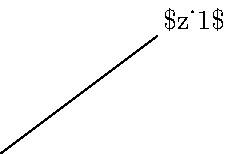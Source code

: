 beginfig(0)

z1=origin;
z2=(2cm, 1.5cm);

draw z1--z2 withpen boldpen;

markdot.circle(z1) fg=>orange;
markdot.circle(z2) fg=>orange;

label.llft("$z_0$", z1);
label.urt("$z_1$", z2);

endfig
